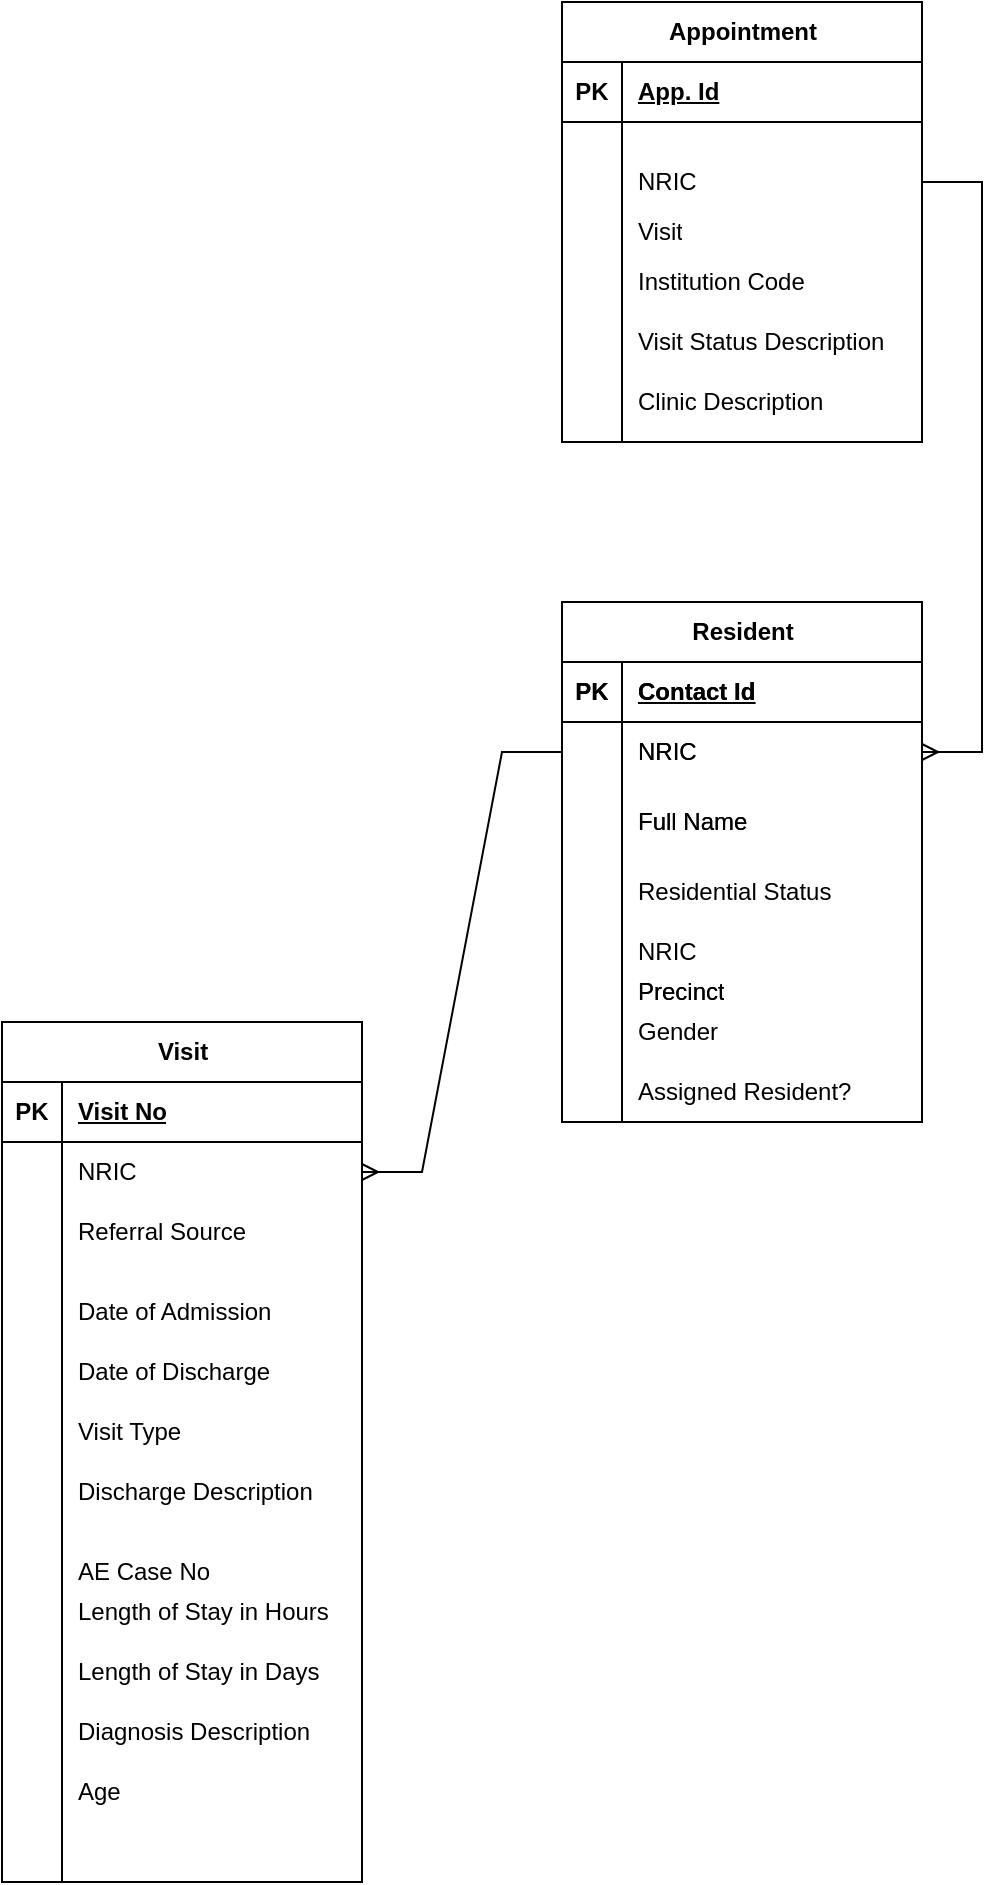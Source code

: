 <mxfile version="22.0.3" type="github">
  <diagram id="R2lEEEUBdFMjLlhIrx00" name="Page-1">
    <mxGraphModel dx="794" dy="424" grid="1" gridSize="10" guides="1" tooltips="1" connect="1" arrows="1" fold="1" page="1" pageScale="1" pageWidth="850" pageHeight="1100" math="0" shadow="0" extFonts="Permanent Marker^https://fonts.googleapis.com/css?family=Permanent+Marker">
      <root>
        <mxCell id="0" />
        <mxCell id="1" parent="0" />
        <mxCell id="nZPcZALwy3r9aTMs-uIK-98" value="Diagnosis Description" style="shape=partialRectangle;connectable=0;fillColor=none;top=0;left=0;bottom=0;right=0;align=left;spacingLeft=6;overflow=hidden;whiteSpace=wrap;html=1;" vertex="1" parent="1">
          <mxGeometry x="120" y="870" width="150" height="30" as="geometry">
            <mxRectangle width="150" height="30" as="alternateBounds" />
          </mxGeometry>
        </mxCell>
        <mxCell id="nZPcZALwy3r9aTMs-uIK-112" value="Appointment" style="shape=table;startSize=30;container=1;collapsible=1;childLayout=tableLayout;fixedRows=1;rowLines=0;fontStyle=1;align=center;resizeLast=1;html=1;" vertex="1" parent="1">
          <mxGeometry x="370" y="20" width="180" height="220" as="geometry" />
        </mxCell>
        <mxCell id="nZPcZALwy3r9aTMs-uIK-113" value="" style="shape=tableRow;horizontal=0;startSize=0;swimlaneHead=0;swimlaneBody=0;fillColor=none;collapsible=0;dropTarget=0;points=[[0,0.5],[1,0.5]];portConstraint=eastwest;top=0;left=0;right=0;bottom=1;" vertex="1" parent="nZPcZALwy3r9aTMs-uIK-112">
          <mxGeometry y="30" width="180" height="30" as="geometry" />
        </mxCell>
        <mxCell id="nZPcZALwy3r9aTMs-uIK-114" value="PK" style="shape=partialRectangle;connectable=0;fillColor=none;top=0;left=0;bottom=0;right=0;fontStyle=1;overflow=hidden;whiteSpace=wrap;html=1;" vertex="1" parent="nZPcZALwy3r9aTMs-uIK-113">
          <mxGeometry width="30" height="30" as="geometry">
            <mxRectangle width="30" height="30" as="alternateBounds" />
          </mxGeometry>
        </mxCell>
        <mxCell id="nZPcZALwy3r9aTMs-uIK-115" value="App. Id" style="shape=partialRectangle;connectable=0;fillColor=none;top=0;left=0;bottom=0;right=0;align=left;spacingLeft=6;fontStyle=5;overflow=hidden;whiteSpace=wrap;html=1;" vertex="1" parent="nZPcZALwy3r9aTMs-uIK-113">
          <mxGeometry x="30" width="150" height="30" as="geometry">
            <mxRectangle width="150" height="30" as="alternateBounds" />
          </mxGeometry>
        </mxCell>
        <mxCell id="nZPcZALwy3r9aTMs-uIK-116" value="" style="shape=tableRow;horizontal=0;startSize=0;swimlaneHead=0;swimlaneBody=0;fillColor=none;collapsible=0;dropTarget=0;points=[[0,0.5],[1,0.5]];portConstraint=eastwest;top=0;left=0;right=0;bottom=0;" vertex="1" parent="nZPcZALwy3r9aTMs-uIK-112">
          <mxGeometry y="60" width="180" height="60" as="geometry" />
        </mxCell>
        <mxCell id="nZPcZALwy3r9aTMs-uIK-117" value="" style="shape=partialRectangle;connectable=0;fillColor=none;top=0;left=0;bottom=0;right=0;editable=1;overflow=hidden;whiteSpace=wrap;html=1;" vertex="1" parent="nZPcZALwy3r9aTMs-uIK-116">
          <mxGeometry width="30" height="60" as="geometry">
            <mxRectangle width="30" height="60" as="alternateBounds" />
          </mxGeometry>
        </mxCell>
        <mxCell id="nZPcZALwy3r9aTMs-uIK-118" value="NRIC" style="shape=partialRectangle;connectable=0;fillColor=none;top=0;left=0;bottom=0;right=0;align=left;spacingLeft=6;overflow=hidden;whiteSpace=wrap;html=1;" vertex="1" parent="nZPcZALwy3r9aTMs-uIK-116">
          <mxGeometry x="30" width="150" height="60" as="geometry">
            <mxRectangle width="150" height="60" as="alternateBounds" />
          </mxGeometry>
        </mxCell>
        <mxCell id="nZPcZALwy3r9aTMs-uIK-122" value="" style="shape=tableRow;horizontal=0;startSize=0;swimlaneHead=0;swimlaneBody=0;fillColor=none;collapsible=0;dropTarget=0;points=[[0,0.5],[1,0.5]];portConstraint=eastwest;top=0;left=0;right=0;bottom=0;" vertex="1" parent="nZPcZALwy3r9aTMs-uIK-112">
          <mxGeometry y="120" width="180" height="100" as="geometry" />
        </mxCell>
        <mxCell id="nZPcZALwy3r9aTMs-uIK-123" value="" style="shape=partialRectangle;connectable=0;fillColor=none;top=0;left=0;bottom=0;right=0;editable=1;overflow=hidden;whiteSpace=wrap;html=1;" vertex="1" parent="nZPcZALwy3r9aTMs-uIK-122">
          <mxGeometry width="30" height="100" as="geometry">
            <mxRectangle width="30" height="100" as="alternateBounds" />
          </mxGeometry>
        </mxCell>
        <mxCell id="nZPcZALwy3r9aTMs-uIK-124" value="Visit Status Description" style="shape=partialRectangle;connectable=0;fillColor=none;top=0;left=0;bottom=0;right=0;align=left;spacingLeft=6;overflow=hidden;whiteSpace=wrap;html=1;" vertex="1" parent="nZPcZALwy3r9aTMs-uIK-122">
          <mxGeometry x="30" width="150" height="100" as="geometry">
            <mxRectangle width="150" height="100" as="alternateBounds" />
          </mxGeometry>
        </mxCell>
        <mxCell id="nZPcZALwy3r9aTMs-uIK-129" value="Resident" style="shape=table;startSize=30;container=1;collapsible=1;childLayout=tableLayout;fixedRows=1;rowLines=0;fontStyle=1;align=center;resizeLast=1;html=1;" vertex="1" parent="1">
          <mxGeometry x="370" y="320" width="180" height="260" as="geometry" />
        </mxCell>
        <mxCell id="nZPcZALwy3r9aTMs-uIK-130" value="" style="shape=tableRow;horizontal=0;startSize=0;swimlaneHead=0;swimlaneBody=0;fillColor=none;collapsible=0;dropTarget=0;points=[[0,0.5],[1,0.5]];portConstraint=eastwest;top=0;left=0;right=0;bottom=1;" vertex="1" parent="nZPcZALwy3r9aTMs-uIK-129">
          <mxGeometry y="30" width="180" height="30" as="geometry" />
        </mxCell>
        <mxCell id="nZPcZALwy3r9aTMs-uIK-131" value="PK" style="shape=partialRectangle;connectable=0;fillColor=none;top=0;left=0;bottom=0;right=0;fontStyle=1;overflow=hidden;whiteSpace=wrap;html=1;" vertex="1" parent="nZPcZALwy3r9aTMs-uIK-130">
          <mxGeometry width="30" height="30" as="geometry">
            <mxRectangle width="30" height="30" as="alternateBounds" />
          </mxGeometry>
        </mxCell>
        <mxCell id="nZPcZALwy3r9aTMs-uIK-132" value="Contact Id" style="shape=partialRectangle;connectable=0;fillColor=none;top=0;left=0;bottom=0;right=0;align=left;spacingLeft=6;fontStyle=5;overflow=hidden;whiteSpace=wrap;html=1;" vertex="1" parent="nZPcZALwy3r9aTMs-uIK-130">
          <mxGeometry x="30" width="150" height="30" as="geometry">
            <mxRectangle width="150" height="30" as="alternateBounds" />
          </mxGeometry>
        </mxCell>
        <mxCell id="nZPcZALwy3r9aTMs-uIK-133" value="" style="shape=tableRow;horizontal=0;startSize=0;swimlaneHead=0;swimlaneBody=0;fillColor=none;collapsible=0;dropTarget=0;points=[[0,0.5],[1,0.5]];portConstraint=eastwest;top=0;left=0;right=0;bottom=0;" vertex="1" parent="nZPcZALwy3r9aTMs-uIK-129">
          <mxGeometry y="60" width="180" height="30" as="geometry" />
        </mxCell>
        <mxCell id="nZPcZALwy3r9aTMs-uIK-134" value="" style="shape=partialRectangle;connectable=0;fillColor=none;top=0;left=0;bottom=0;right=0;editable=1;overflow=hidden;whiteSpace=wrap;html=1;" vertex="1" parent="nZPcZALwy3r9aTMs-uIK-133">
          <mxGeometry width="30" height="30" as="geometry">
            <mxRectangle width="30" height="30" as="alternateBounds" />
          </mxGeometry>
        </mxCell>
        <mxCell id="nZPcZALwy3r9aTMs-uIK-135" value="NRIC" style="shape=partialRectangle;connectable=0;fillColor=none;top=0;left=0;bottom=0;right=0;align=left;spacingLeft=6;overflow=hidden;whiteSpace=wrap;html=1;" vertex="1" parent="nZPcZALwy3r9aTMs-uIK-133">
          <mxGeometry x="30" width="150" height="30" as="geometry">
            <mxRectangle width="150" height="30" as="alternateBounds" />
          </mxGeometry>
        </mxCell>
        <mxCell id="nZPcZALwy3r9aTMs-uIK-136" value="" style="shape=tableRow;horizontal=0;startSize=0;swimlaneHead=0;swimlaneBody=0;fillColor=none;collapsible=0;dropTarget=0;points=[[0,0.5],[1,0.5]];portConstraint=eastwest;top=0;left=0;right=0;bottom=0;" vertex="1" parent="nZPcZALwy3r9aTMs-uIK-129">
          <mxGeometry y="90" width="180" height="40" as="geometry" />
        </mxCell>
        <mxCell id="nZPcZALwy3r9aTMs-uIK-137" value="" style="shape=partialRectangle;connectable=0;fillColor=none;top=0;left=0;bottom=0;right=0;editable=1;overflow=hidden;whiteSpace=wrap;html=1;" vertex="1" parent="nZPcZALwy3r9aTMs-uIK-136">
          <mxGeometry width="30" height="40" as="geometry">
            <mxRectangle width="30" height="40" as="alternateBounds" />
          </mxGeometry>
        </mxCell>
        <mxCell id="nZPcZALwy3r9aTMs-uIK-138" value="Full Name" style="shape=partialRectangle;connectable=0;fillColor=none;top=0;left=0;bottom=0;right=0;align=left;spacingLeft=6;overflow=hidden;whiteSpace=wrap;html=1;" vertex="1" parent="nZPcZALwy3r9aTMs-uIK-136">
          <mxGeometry x="30" width="150" height="40" as="geometry">
            <mxRectangle width="150" height="40" as="alternateBounds" />
          </mxGeometry>
        </mxCell>
        <mxCell id="nZPcZALwy3r9aTMs-uIK-139" value="" style="shape=tableRow;horizontal=0;startSize=0;swimlaneHead=0;swimlaneBody=0;fillColor=none;collapsible=0;dropTarget=0;points=[[0,0.5],[1,0.5]];portConstraint=eastwest;top=0;left=0;right=0;bottom=0;" vertex="1" parent="nZPcZALwy3r9aTMs-uIK-129">
          <mxGeometry y="130" width="180" height="130" as="geometry" />
        </mxCell>
        <mxCell id="nZPcZALwy3r9aTMs-uIK-140" value="" style="shape=partialRectangle;connectable=0;fillColor=none;top=0;left=0;bottom=0;right=0;editable=1;overflow=hidden;whiteSpace=wrap;html=1;" vertex="1" parent="nZPcZALwy3r9aTMs-uIK-139">
          <mxGeometry width="30" height="130" as="geometry">
            <mxRectangle width="30" height="130" as="alternateBounds" />
          </mxGeometry>
        </mxCell>
        <mxCell id="nZPcZALwy3r9aTMs-uIK-141" value="Precinct" style="shape=partialRectangle;connectable=0;fillColor=none;top=0;left=0;bottom=0;right=0;align=left;spacingLeft=6;overflow=hidden;whiteSpace=wrap;html=1;" vertex="1" parent="nZPcZALwy3r9aTMs-uIK-139">
          <mxGeometry x="30" width="150" height="130" as="geometry">
            <mxRectangle width="150" height="130" as="alternateBounds" />
          </mxGeometry>
        </mxCell>
        <mxCell id="nZPcZALwy3r9aTMs-uIK-169" value="" style="edgeStyle=entityRelationEdgeStyle;fontSize=12;html=1;endArrow=ERmany;rounded=0;" edge="1" parent="1" source="nZPcZALwy3r9aTMs-uIK-116" target="nZPcZALwy3r9aTMs-uIK-133">
          <mxGeometry width="100" height="100" relative="1" as="geometry">
            <mxPoint x="440" y="550" as="sourcePoint" />
            <mxPoint x="380" y="380" as="targetPoint" />
          </mxGeometry>
        </mxCell>
        <mxCell id="nZPcZALwy3r9aTMs-uIK-171" value="Institution Code" style="shape=partialRectangle;connectable=0;fillColor=none;top=0;left=0;bottom=0;right=0;align=left;spacingLeft=6;overflow=hidden;whiteSpace=wrap;html=1;" vertex="1" parent="1">
          <mxGeometry x="400" y="150" width="150" height="20" as="geometry">
            <mxRectangle width="150" height="50" as="alternateBounds" />
          </mxGeometry>
        </mxCell>
        <mxCell id="nZPcZALwy3r9aTMs-uIK-172" value="Clinic Description" style="shape=partialRectangle;connectable=0;fillColor=none;top=0;left=0;bottom=0;right=0;align=left;spacingLeft=6;overflow=hidden;whiteSpace=wrap;html=1;" vertex="1" parent="1">
          <mxGeometry x="400" y="190" width="150" height="60" as="geometry">
            <mxRectangle width="150" height="60" as="alternateBounds" />
          </mxGeometry>
        </mxCell>
        <mxCell id="nZPcZALwy3r9aTMs-uIK-173" value="Visit" style="shape=partialRectangle;connectable=0;fillColor=none;top=0;left=0;bottom=0;right=0;align=left;spacingLeft=6;overflow=hidden;whiteSpace=wrap;html=1;" vertex="1" parent="1">
          <mxGeometry x="400" y="110" width="150" height="50" as="geometry">
            <mxRectangle width="150" height="50" as="alternateBounds" />
          </mxGeometry>
        </mxCell>
        <mxCell id="nZPcZALwy3r9aTMs-uIK-187" value="Visit" style="shape=table;startSize=30;container=1;collapsible=1;childLayout=tableLayout;fixedRows=1;rowLines=0;fontStyle=1;align=center;resizeLast=1;html=1;" vertex="1" parent="1">
          <mxGeometry x="90" y="530" width="180" height="430" as="geometry" />
        </mxCell>
        <mxCell id="nZPcZALwy3r9aTMs-uIK-188" value="" style="shape=tableRow;horizontal=0;startSize=0;swimlaneHead=0;swimlaneBody=0;fillColor=none;collapsible=0;dropTarget=0;points=[[0,0.5],[1,0.5]];portConstraint=eastwest;top=0;left=0;right=0;bottom=1;" vertex="1" parent="nZPcZALwy3r9aTMs-uIK-187">
          <mxGeometry y="30" width="180" height="30" as="geometry" />
        </mxCell>
        <mxCell id="nZPcZALwy3r9aTMs-uIK-189" value="PK" style="shape=partialRectangle;connectable=0;fillColor=none;top=0;left=0;bottom=0;right=0;fontStyle=1;overflow=hidden;whiteSpace=wrap;html=1;" vertex="1" parent="nZPcZALwy3r9aTMs-uIK-188">
          <mxGeometry width="30" height="30" as="geometry">
            <mxRectangle width="30" height="30" as="alternateBounds" />
          </mxGeometry>
        </mxCell>
        <mxCell id="nZPcZALwy3r9aTMs-uIK-190" value="Visit No" style="shape=partialRectangle;connectable=0;fillColor=none;top=0;left=0;bottom=0;right=0;align=left;spacingLeft=6;fontStyle=5;overflow=hidden;whiteSpace=wrap;html=1;" vertex="1" parent="nZPcZALwy3r9aTMs-uIK-188">
          <mxGeometry x="30" width="150" height="30" as="geometry">
            <mxRectangle width="150" height="30" as="alternateBounds" />
          </mxGeometry>
        </mxCell>
        <mxCell id="nZPcZALwy3r9aTMs-uIK-191" value="" style="shape=tableRow;horizontal=0;startSize=0;swimlaneHead=0;swimlaneBody=0;fillColor=none;collapsible=0;dropTarget=0;points=[[0,0.5],[1,0.5]];portConstraint=eastwest;top=0;left=0;right=0;bottom=0;" vertex="1" parent="nZPcZALwy3r9aTMs-uIK-187">
          <mxGeometry y="60" width="180" height="30" as="geometry" />
        </mxCell>
        <mxCell id="nZPcZALwy3r9aTMs-uIK-192" value="" style="shape=partialRectangle;connectable=0;fillColor=none;top=0;left=0;bottom=0;right=0;editable=1;overflow=hidden;whiteSpace=wrap;html=1;" vertex="1" parent="nZPcZALwy3r9aTMs-uIK-191">
          <mxGeometry width="30" height="30" as="geometry">
            <mxRectangle width="30" height="30" as="alternateBounds" />
          </mxGeometry>
        </mxCell>
        <mxCell id="nZPcZALwy3r9aTMs-uIK-193" value="NRIC" style="shape=partialRectangle;connectable=0;fillColor=none;top=0;left=0;bottom=0;right=0;align=left;spacingLeft=6;overflow=hidden;whiteSpace=wrap;html=1;" vertex="1" parent="nZPcZALwy3r9aTMs-uIK-191">
          <mxGeometry x="30" width="150" height="30" as="geometry">
            <mxRectangle width="150" height="30" as="alternateBounds" />
          </mxGeometry>
        </mxCell>
        <mxCell id="nZPcZALwy3r9aTMs-uIK-194" value="" style="shape=tableRow;horizontal=0;startSize=0;swimlaneHead=0;swimlaneBody=0;fillColor=none;collapsible=0;dropTarget=0;points=[[0,0.5],[1,0.5]];portConstraint=eastwest;top=0;left=0;right=0;bottom=0;" vertex="1" parent="nZPcZALwy3r9aTMs-uIK-187">
          <mxGeometry y="90" width="180" height="30" as="geometry" />
        </mxCell>
        <mxCell id="nZPcZALwy3r9aTMs-uIK-195" value="" style="shape=partialRectangle;connectable=0;fillColor=none;top=0;left=0;bottom=0;right=0;editable=1;overflow=hidden;whiteSpace=wrap;html=1;" vertex="1" parent="nZPcZALwy3r9aTMs-uIK-194">
          <mxGeometry width="30" height="30" as="geometry">
            <mxRectangle width="30" height="30" as="alternateBounds" />
          </mxGeometry>
        </mxCell>
        <mxCell id="nZPcZALwy3r9aTMs-uIK-196" value="Referral Source" style="shape=partialRectangle;connectable=0;fillColor=none;top=0;left=0;bottom=0;right=0;align=left;spacingLeft=6;overflow=hidden;whiteSpace=wrap;html=1;" vertex="1" parent="nZPcZALwy3r9aTMs-uIK-194">
          <mxGeometry x="30" width="150" height="30" as="geometry">
            <mxRectangle width="150" height="30" as="alternateBounds" />
          </mxGeometry>
        </mxCell>
        <mxCell id="nZPcZALwy3r9aTMs-uIK-197" value="" style="shape=tableRow;horizontal=0;startSize=0;swimlaneHead=0;swimlaneBody=0;fillColor=none;collapsible=0;dropTarget=0;points=[[0,0.5],[1,0.5]];portConstraint=eastwest;top=0;left=0;right=0;bottom=0;" vertex="1" parent="nZPcZALwy3r9aTMs-uIK-187">
          <mxGeometry y="120" width="180" height="310" as="geometry" />
        </mxCell>
        <mxCell id="nZPcZALwy3r9aTMs-uIK-198" value="" style="shape=partialRectangle;connectable=0;fillColor=none;top=0;left=0;bottom=0;right=0;editable=1;overflow=hidden;whiteSpace=wrap;html=1;" vertex="1" parent="nZPcZALwy3r9aTMs-uIK-197">
          <mxGeometry width="30" height="310" as="geometry">
            <mxRectangle width="30" height="310" as="alternateBounds" />
          </mxGeometry>
        </mxCell>
        <mxCell id="nZPcZALwy3r9aTMs-uIK-199" value="AE Case No" style="shape=partialRectangle;connectable=0;fillColor=none;top=0;left=0;bottom=0;right=0;align=left;spacingLeft=6;overflow=hidden;whiteSpace=wrap;html=1;" vertex="1" parent="nZPcZALwy3r9aTMs-uIK-197">
          <mxGeometry x="30" width="150" height="310" as="geometry">
            <mxRectangle width="150" height="310" as="alternateBounds" />
          </mxGeometry>
        </mxCell>
        <mxCell id="nZPcZALwy3r9aTMs-uIK-200" value="Date of Admission" style="shape=partialRectangle;connectable=0;fillColor=none;top=0;left=0;bottom=0;right=0;align=left;spacingLeft=6;overflow=hidden;whiteSpace=wrap;html=1;" vertex="1" parent="1">
          <mxGeometry x="120" y="660" width="150" height="30" as="geometry">
            <mxRectangle width="150" height="30" as="alternateBounds" />
          </mxGeometry>
        </mxCell>
        <mxCell id="nZPcZALwy3r9aTMs-uIK-201" value="Date of Discharge" style="shape=partialRectangle;connectable=0;fillColor=none;top=0;left=0;bottom=0;right=0;align=left;spacingLeft=6;overflow=hidden;whiteSpace=wrap;html=1;" vertex="1" parent="1">
          <mxGeometry x="120" y="690" width="150" height="30" as="geometry">
            <mxRectangle width="150" height="30" as="alternateBounds" />
          </mxGeometry>
        </mxCell>
        <mxCell id="nZPcZALwy3r9aTMs-uIK-202" value="Visit Type" style="shape=partialRectangle;connectable=0;fillColor=none;top=0;left=0;bottom=0;right=0;align=left;spacingLeft=6;overflow=hidden;whiteSpace=wrap;html=1;" vertex="1" parent="1">
          <mxGeometry x="120" y="720" width="150" height="30" as="geometry">
            <mxRectangle width="150" height="30" as="alternateBounds" />
          </mxGeometry>
        </mxCell>
        <mxCell id="nZPcZALwy3r9aTMs-uIK-203" value="Discharge Description" style="shape=partialRectangle;connectable=0;fillColor=none;top=0;left=0;bottom=0;right=0;align=left;spacingLeft=6;overflow=hidden;whiteSpace=wrap;html=1;" vertex="1" parent="1">
          <mxGeometry x="120" y="750" width="150" height="30" as="geometry">
            <mxRectangle width="150" height="30" as="alternateBounds" />
          </mxGeometry>
        </mxCell>
        <mxCell id="nZPcZALwy3r9aTMs-uIK-204" value="Length of Stay in Hours" style="shape=partialRectangle;connectable=0;fillColor=none;top=0;left=0;bottom=0;right=0;align=left;spacingLeft=6;overflow=hidden;whiteSpace=wrap;html=1;" vertex="1" parent="1">
          <mxGeometry x="120" y="810" width="150" height="30" as="geometry">
            <mxRectangle width="150" height="30" as="alternateBounds" />
          </mxGeometry>
        </mxCell>
        <mxCell id="nZPcZALwy3r9aTMs-uIK-205" value="Length of Stay in Days" style="shape=partialRectangle;connectable=0;fillColor=none;top=0;left=0;bottom=0;right=0;align=left;spacingLeft=6;overflow=hidden;whiteSpace=wrap;html=1;" vertex="1" parent="1">
          <mxGeometry x="120" y="840" width="150" height="30" as="geometry">
            <mxRectangle width="150" height="30" as="alternateBounds" />
          </mxGeometry>
        </mxCell>
        <mxCell id="nZPcZALwy3r9aTMs-uIK-206" value="" style="edgeStyle=entityRelationEdgeStyle;fontSize=12;html=1;endArrow=ERmany;rounded=0;" edge="1" parent="1" source="nZPcZALwy3r9aTMs-uIK-133" target="nZPcZALwy3r9aTMs-uIK-191">
          <mxGeometry width="100" height="100" relative="1" as="geometry">
            <mxPoint x="185" y="205" as="sourcePoint" />
            <mxPoint x="205" y="470" as="targetPoint" />
          </mxGeometry>
        </mxCell>
        <mxCell id="nZPcZALwy3r9aTMs-uIK-208" value="Resident" style="shape=table;startSize=30;container=1;collapsible=1;childLayout=tableLayout;fixedRows=1;rowLines=0;fontStyle=1;align=center;resizeLast=1;html=1;" vertex="1" parent="1">
          <mxGeometry x="370" y="320" width="180" height="260" as="geometry" />
        </mxCell>
        <mxCell id="nZPcZALwy3r9aTMs-uIK-209" value="" style="shape=tableRow;horizontal=0;startSize=0;swimlaneHead=0;swimlaneBody=0;fillColor=none;collapsible=0;dropTarget=0;points=[[0,0.5],[1,0.5]];portConstraint=eastwest;top=0;left=0;right=0;bottom=1;" vertex="1" parent="nZPcZALwy3r9aTMs-uIK-208">
          <mxGeometry y="30" width="180" height="30" as="geometry" />
        </mxCell>
        <mxCell id="nZPcZALwy3r9aTMs-uIK-210" value="PK" style="shape=partialRectangle;connectable=0;fillColor=none;top=0;left=0;bottom=0;right=0;fontStyle=1;overflow=hidden;whiteSpace=wrap;html=1;" vertex="1" parent="nZPcZALwy3r9aTMs-uIK-209">
          <mxGeometry width="30" height="30" as="geometry">
            <mxRectangle width="30" height="30" as="alternateBounds" />
          </mxGeometry>
        </mxCell>
        <mxCell id="nZPcZALwy3r9aTMs-uIK-211" value="Contact Id" style="shape=partialRectangle;connectable=0;fillColor=none;top=0;left=0;bottom=0;right=0;align=left;spacingLeft=6;fontStyle=5;overflow=hidden;whiteSpace=wrap;html=1;" vertex="1" parent="nZPcZALwy3r9aTMs-uIK-209">
          <mxGeometry x="30" width="150" height="30" as="geometry">
            <mxRectangle width="150" height="30" as="alternateBounds" />
          </mxGeometry>
        </mxCell>
        <mxCell id="nZPcZALwy3r9aTMs-uIK-212" value="" style="shape=tableRow;horizontal=0;startSize=0;swimlaneHead=0;swimlaneBody=0;fillColor=none;collapsible=0;dropTarget=0;points=[[0,0.5],[1,0.5]];portConstraint=eastwest;top=0;left=0;right=0;bottom=0;" vertex="1" parent="nZPcZALwy3r9aTMs-uIK-208">
          <mxGeometry y="60" width="180" height="30" as="geometry" />
        </mxCell>
        <mxCell id="nZPcZALwy3r9aTMs-uIK-213" value="" style="shape=partialRectangle;connectable=0;fillColor=none;top=0;left=0;bottom=0;right=0;editable=1;overflow=hidden;whiteSpace=wrap;html=1;" vertex="1" parent="nZPcZALwy3r9aTMs-uIK-212">
          <mxGeometry width="30" height="30" as="geometry">
            <mxRectangle width="30" height="30" as="alternateBounds" />
          </mxGeometry>
        </mxCell>
        <mxCell id="nZPcZALwy3r9aTMs-uIK-214" value="NRIC" style="shape=partialRectangle;connectable=0;fillColor=none;top=0;left=0;bottom=0;right=0;align=left;spacingLeft=6;overflow=hidden;whiteSpace=wrap;html=1;" vertex="1" parent="nZPcZALwy3r9aTMs-uIK-212">
          <mxGeometry x="30" width="150" height="30" as="geometry">
            <mxRectangle width="150" height="30" as="alternateBounds" />
          </mxGeometry>
        </mxCell>
        <mxCell id="nZPcZALwy3r9aTMs-uIK-215" value="" style="shape=tableRow;horizontal=0;startSize=0;swimlaneHead=0;swimlaneBody=0;fillColor=none;collapsible=0;dropTarget=0;points=[[0,0.5],[1,0.5]];portConstraint=eastwest;top=0;left=0;right=0;bottom=0;" vertex="1" parent="nZPcZALwy3r9aTMs-uIK-208">
          <mxGeometry y="90" width="180" height="40" as="geometry" />
        </mxCell>
        <mxCell id="nZPcZALwy3r9aTMs-uIK-216" value="" style="shape=partialRectangle;connectable=0;fillColor=none;top=0;left=0;bottom=0;right=0;editable=1;overflow=hidden;whiteSpace=wrap;html=1;" vertex="1" parent="nZPcZALwy3r9aTMs-uIK-215">
          <mxGeometry width="30" height="40" as="geometry">
            <mxRectangle width="30" height="40" as="alternateBounds" />
          </mxGeometry>
        </mxCell>
        <mxCell id="nZPcZALwy3r9aTMs-uIK-217" value="Full Name" style="shape=partialRectangle;connectable=0;fillColor=none;top=0;left=0;bottom=0;right=0;align=left;spacingLeft=6;overflow=hidden;whiteSpace=wrap;html=1;" vertex="1" parent="nZPcZALwy3r9aTMs-uIK-215">
          <mxGeometry x="30" width="150" height="40" as="geometry">
            <mxRectangle width="150" height="40" as="alternateBounds" />
          </mxGeometry>
        </mxCell>
        <mxCell id="nZPcZALwy3r9aTMs-uIK-218" value="" style="shape=tableRow;horizontal=0;startSize=0;swimlaneHead=0;swimlaneBody=0;fillColor=none;collapsible=0;dropTarget=0;points=[[0,0.5],[1,0.5]];portConstraint=eastwest;top=0;left=0;right=0;bottom=0;" vertex="1" parent="nZPcZALwy3r9aTMs-uIK-208">
          <mxGeometry y="130" width="180" height="130" as="geometry" />
        </mxCell>
        <mxCell id="nZPcZALwy3r9aTMs-uIK-219" value="" style="shape=partialRectangle;connectable=0;fillColor=none;top=0;left=0;bottom=0;right=0;editable=1;overflow=hidden;whiteSpace=wrap;html=1;" vertex="1" parent="nZPcZALwy3r9aTMs-uIK-218">
          <mxGeometry width="30" height="130" as="geometry">
            <mxRectangle width="30" height="130" as="alternateBounds" />
          </mxGeometry>
        </mxCell>
        <mxCell id="nZPcZALwy3r9aTMs-uIK-220" value="Precinct" style="shape=partialRectangle;connectable=0;fillColor=none;top=0;left=0;bottom=0;right=0;align=left;spacingLeft=6;overflow=hidden;whiteSpace=wrap;html=1;" vertex="1" parent="nZPcZALwy3r9aTMs-uIK-218">
          <mxGeometry x="30" width="150" height="130" as="geometry">
            <mxRectangle width="150" height="130" as="alternateBounds" />
          </mxGeometry>
        </mxCell>
        <mxCell id="nZPcZALwy3r9aTMs-uIK-221" value="Residential Status" style="shape=partialRectangle;connectable=0;fillColor=none;top=0;left=0;bottom=0;right=0;align=left;spacingLeft=6;overflow=hidden;whiteSpace=wrap;html=1;" vertex="1" parent="1">
          <mxGeometry x="400" y="450" width="150" height="30" as="geometry">
            <mxRectangle width="150" height="30" as="alternateBounds" />
          </mxGeometry>
        </mxCell>
        <mxCell id="nZPcZALwy3r9aTMs-uIK-222" value="NRIC" style="shape=partialRectangle;connectable=0;fillColor=none;top=0;left=0;bottom=0;right=0;align=left;spacingLeft=6;overflow=hidden;whiteSpace=wrap;html=1;" vertex="1" parent="1">
          <mxGeometry x="400" y="480" width="150" height="30" as="geometry">
            <mxRectangle width="150" height="30" as="alternateBounds" />
          </mxGeometry>
        </mxCell>
        <mxCell id="nZPcZALwy3r9aTMs-uIK-223" value="Gender" style="shape=partialRectangle;connectable=0;fillColor=none;top=0;left=0;bottom=0;right=0;align=left;spacingLeft=6;overflow=hidden;whiteSpace=wrap;html=1;" vertex="1" parent="1">
          <mxGeometry x="400" y="520" width="150" height="30" as="geometry">
            <mxRectangle width="150" height="30" as="alternateBounds" />
          </mxGeometry>
        </mxCell>
        <mxCell id="nZPcZALwy3r9aTMs-uIK-224" value="Assigned Resident?" style="shape=partialRectangle;connectable=0;fillColor=none;top=0;left=0;bottom=0;right=0;align=left;spacingLeft=6;overflow=hidden;whiteSpace=wrap;html=1;" vertex="1" parent="1">
          <mxGeometry x="400" y="550" width="150" height="30" as="geometry">
            <mxRectangle width="150" height="30" as="alternateBounds" />
          </mxGeometry>
        </mxCell>
        <mxCell id="nZPcZALwy3r9aTMs-uIK-225" value="Age" style="shape=partialRectangle;connectable=0;fillColor=none;top=0;left=0;bottom=0;right=0;align=left;spacingLeft=6;overflow=hidden;whiteSpace=wrap;html=1;" vertex="1" parent="1">
          <mxGeometry x="120" y="900" width="150" height="30" as="geometry">
            <mxRectangle width="150" height="30" as="alternateBounds" />
          </mxGeometry>
        </mxCell>
      </root>
    </mxGraphModel>
  </diagram>
</mxfile>
